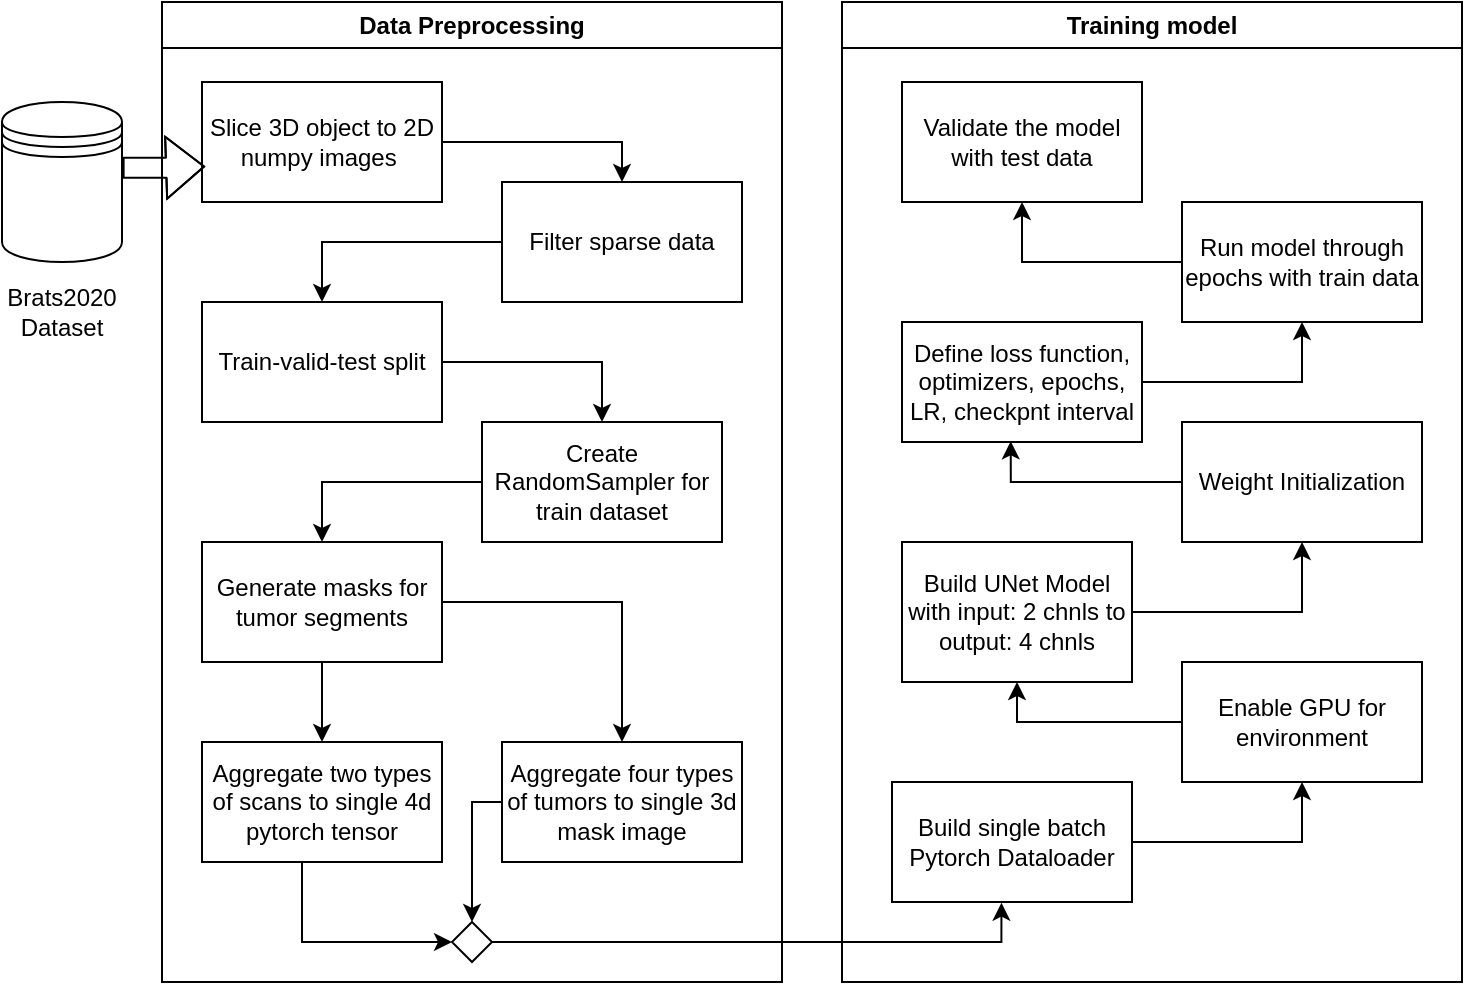 <mxfile version="24.2.8" type="github" pages="2">
  <diagram name="Page-1" id="gcDXCAm0x4AFQ53RrcQE">
    <mxGraphModel dx="1742" dy="601" grid="1" gridSize="10" guides="1" tooltips="1" connect="1" arrows="1" fold="1" page="1" pageScale="1" pageWidth="850" pageHeight="1100" math="0" shadow="0">
      <root>
        <mxCell id="0" />
        <mxCell id="1" parent="0" />
        <mxCell id="GzxcZLsvCSKKQ_b5AqoA-1" value="Data Preprocessing" style="swimlane;whiteSpace=wrap;html=1;" parent="1" vertex="1">
          <mxGeometry x="70" y="40" width="310" height="490" as="geometry" />
        </mxCell>
        <mxCell id="GzxcZLsvCSKKQ_b5AqoA-13" style="edgeStyle=orthogonalEdgeStyle;rounded=0;orthogonalLoop=1;jettySize=auto;html=1;entryX=0.5;entryY=0;entryDx=0;entryDy=0;" parent="GzxcZLsvCSKKQ_b5AqoA-1" source="GzxcZLsvCSKKQ_b5AqoA-5" target="GzxcZLsvCSKKQ_b5AqoA-7" edge="1">
          <mxGeometry relative="1" as="geometry" />
        </mxCell>
        <mxCell id="GzxcZLsvCSKKQ_b5AqoA-5" value="Filter sparse data" style="rounded=0;whiteSpace=wrap;html=1;" parent="GzxcZLsvCSKKQ_b5AqoA-1" vertex="1">
          <mxGeometry x="170" y="90" width="120" height="60" as="geometry" />
        </mxCell>
        <mxCell id="GzxcZLsvCSKKQ_b5AqoA-15" style="edgeStyle=orthogonalEdgeStyle;rounded=0;orthogonalLoop=1;jettySize=auto;html=1;entryX=0.5;entryY=0;entryDx=0;entryDy=0;" parent="GzxcZLsvCSKKQ_b5AqoA-1" source="GzxcZLsvCSKKQ_b5AqoA-6" target="GzxcZLsvCSKKQ_b5AqoA-8" edge="1">
          <mxGeometry relative="1" as="geometry" />
        </mxCell>
        <mxCell id="GzxcZLsvCSKKQ_b5AqoA-6" value="Create RandomSampler for train dataset" style="rounded=0;whiteSpace=wrap;html=1;" parent="GzxcZLsvCSKKQ_b5AqoA-1" vertex="1">
          <mxGeometry x="160" y="210" width="120" height="60" as="geometry" />
        </mxCell>
        <mxCell id="GzxcZLsvCSKKQ_b5AqoA-14" style="edgeStyle=orthogonalEdgeStyle;rounded=0;orthogonalLoop=1;jettySize=auto;html=1;entryX=0.5;entryY=0;entryDx=0;entryDy=0;" parent="GzxcZLsvCSKKQ_b5AqoA-1" source="GzxcZLsvCSKKQ_b5AqoA-7" target="GzxcZLsvCSKKQ_b5AqoA-6" edge="1">
          <mxGeometry relative="1" as="geometry" />
        </mxCell>
        <mxCell id="GzxcZLsvCSKKQ_b5AqoA-7" value="Train-valid-test split" style="rounded=0;whiteSpace=wrap;html=1;" parent="GzxcZLsvCSKKQ_b5AqoA-1" vertex="1">
          <mxGeometry x="20" y="150" width="120" height="60" as="geometry" />
        </mxCell>
        <mxCell id="GzxcZLsvCSKKQ_b5AqoA-16" value="" style="edgeStyle=orthogonalEdgeStyle;rounded=0;orthogonalLoop=1;jettySize=auto;html=1;" parent="GzxcZLsvCSKKQ_b5AqoA-1" source="GzxcZLsvCSKKQ_b5AqoA-8" target="GzxcZLsvCSKKQ_b5AqoA-11" edge="1">
          <mxGeometry relative="1" as="geometry" />
        </mxCell>
        <mxCell id="GzxcZLsvCSKKQ_b5AqoA-17" style="edgeStyle=orthogonalEdgeStyle;rounded=0;orthogonalLoop=1;jettySize=auto;html=1;entryX=0.5;entryY=0;entryDx=0;entryDy=0;" parent="GzxcZLsvCSKKQ_b5AqoA-1" source="GzxcZLsvCSKKQ_b5AqoA-8" target="GzxcZLsvCSKKQ_b5AqoA-9" edge="1">
          <mxGeometry relative="1" as="geometry" />
        </mxCell>
        <mxCell id="GzxcZLsvCSKKQ_b5AqoA-8" value="Generate masks for tumor segments" style="rounded=0;whiteSpace=wrap;html=1;" parent="GzxcZLsvCSKKQ_b5AqoA-1" vertex="1">
          <mxGeometry x="20" y="270" width="120" height="60" as="geometry" />
        </mxCell>
        <mxCell id="GzxcZLsvCSKKQ_b5AqoA-24" style="edgeStyle=orthogonalEdgeStyle;rounded=0;orthogonalLoop=1;jettySize=auto;html=1;entryX=0.5;entryY=0;entryDx=0;entryDy=0;" parent="GzxcZLsvCSKKQ_b5AqoA-1" source="GzxcZLsvCSKKQ_b5AqoA-9" target="GzxcZLsvCSKKQ_b5AqoA-22" edge="1">
          <mxGeometry relative="1" as="geometry">
            <Array as="points">
              <mxPoint x="155" y="400" />
            </Array>
          </mxGeometry>
        </mxCell>
        <mxCell id="GzxcZLsvCSKKQ_b5AqoA-9" value="Aggregate four types of tumors to single 3d mask image" style="rounded=0;whiteSpace=wrap;html=1;" parent="GzxcZLsvCSKKQ_b5AqoA-1" vertex="1">
          <mxGeometry x="170" y="370" width="120" height="60" as="geometry" />
        </mxCell>
        <mxCell id="GzxcZLsvCSKKQ_b5AqoA-12" style="edgeStyle=orthogonalEdgeStyle;rounded=0;orthogonalLoop=1;jettySize=auto;html=1;entryX=0.5;entryY=0;entryDx=0;entryDy=0;" parent="GzxcZLsvCSKKQ_b5AqoA-1" source="GzxcZLsvCSKKQ_b5AqoA-10" target="GzxcZLsvCSKKQ_b5AqoA-5" edge="1">
          <mxGeometry relative="1" as="geometry" />
        </mxCell>
        <mxCell id="GzxcZLsvCSKKQ_b5AqoA-10" value="Slice 3D object to 2D numpy images&amp;nbsp;" style="rounded=0;whiteSpace=wrap;html=1;" parent="GzxcZLsvCSKKQ_b5AqoA-1" vertex="1">
          <mxGeometry x="20" y="40" width="120" height="60" as="geometry" />
        </mxCell>
        <mxCell id="GzxcZLsvCSKKQ_b5AqoA-23" style="edgeStyle=orthogonalEdgeStyle;rounded=0;orthogonalLoop=1;jettySize=auto;html=1;entryX=0;entryY=0.5;entryDx=0;entryDy=0;" parent="GzxcZLsvCSKKQ_b5AqoA-1" source="GzxcZLsvCSKKQ_b5AqoA-11" target="GzxcZLsvCSKKQ_b5AqoA-22" edge="1">
          <mxGeometry relative="1" as="geometry">
            <mxPoint x="110" y="460" as="targetPoint" />
            <Array as="points">
              <mxPoint x="70" y="470" />
            </Array>
          </mxGeometry>
        </mxCell>
        <mxCell id="GzxcZLsvCSKKQ_b5AqoA-11" value="Aggregate two types of scans&amp;nbsp;to single 4d pytorch tensor" style="rounded=0;whiteSpace=wrap;html=1;" parent="GzxcZLsvCSKKQ_b5AqoA-1" vertex="1">
          <mxGeometry x="20" y="370" width="120" height="60" as="geometry" />
        </mxCell>
        <mxCell id="GzxcZLsvCSKKQ_b5AqoA-22" value="" style="rhombus;whiteSpace=wrap;html=1;" parent="GzxcZLsvCSKKQ_b5AqoA-1" vertex="1">
          <mxGeometry x="145" y="460" width="20" height="20" as="geometry" />
        </mxCell>
        <mxCell id="GzxcZLsvCSKKQ_b5AqoA-2" value="Training model" style="swimlane;whiteSpace=wrap;html=1;startSize=23;" parent="1" vertex="1">
          <mxGeometry x="410" y="40" width="310" height="490" as="geometry" />
        </mxCell>
        <mxCell id="GzxcZLsvCSKKQ_b5AqoA-30" style="edgeStyle=orthogonalEdgeStyle;rounded=0;orthogonalLoop=1;jettySize=auto;html=1;entryX=0.5;entryY=1;entryDx=0;entryDy=0;" parent="GzxcZLsvCSKKQ_b5AqoA-2" source="GzxcZLsvCSKKQ_b5AqoA-18" target="GzxcZLsvCSKKQ_b5AqoA-19" edge="1">
          <mxGeometry relative="1" as="geometry" />
        </mxCell>
        <mxCell id="GzxcZLsvCSKKQ_b5AqoA-18" value="Build single batch Pytorch Dataloader" style="rounded=0;whiteSpace=wrap;html=1;" parent="GzxcZLsvCSKKQ_b5AqoA-2" vertex="1">
          <mxGeometry x="25" y="390" width="120" height="60" as="geometry" />
        </mxCell>
        <mxCell id="GzxcZLsvCSKKQ_b5AqoA-31" style="edgeStyle=orthogonalEdgeStyle;rounded=0;orthogonalLoop=1;jettySize=auto;html=1;entryX=0.5;entryY=1;entryDx=0;entryDy=0;" parent="GzxcZLsvCSKKQ_b5AqoA-2" source="GzxcZLsvCSKKQ_b5AqoA-19" target="GzxcZLsvCSKKQ_b5AqoA-20" edge="1">
          <mxGeometry relative="1" as="geometry" />
        </mxCell>
        <mxCell id="GzxcZLsvCSKKQ_b5AqoA-19" value="Enable GPU for environment" style="rounded=0;whiteSpace=wrap;html=1;" parent="GzxcZLsvCSKKQ_b5AqoA-2" vertex="1">
          <mxGeometry x="170" y="330" width="120" height="60" as="geometry" />
        </mxCell>
        <mxCell id="GzxcZLsvCSKKQ_b5AqoA-32" style="edgeStyle=orthogonalEdgeStyle;rounded=0;orthogonalLoop=1;jettySize=auto;html=1;entryX=0.5;entryY=1;entryDx=0;entryDy=0;" parent="GzxcZLsvCSKKQ_b5AqoA-2" source="GzxcZLsvCSKKQ_b5AqoA-20" target="GzxcZLsvCSKKQ_b5AqoA-26" edge="1">
          <mxGeometry relative="1" as="geometry" />
        </mxCell>
        <mxCell id="GzxcZLsvCSKKQ_b5AqoA-20" value="Build UNet Model with input: 2 chnls to output: 4 chnls" style="rounded=0;whiteSpace=wrap;html=1;" parent="GzxcZLsvCSKKQ_b5AqoA-2" vertex="1">
          <mxGeometry x="30" y="270" width="115" height="70" as="geometry" />
        </mxCell>
        <mxCell id="GzxcZLsvCSKKQ_b5AqoA-26" value="Weight Initialization" style="rounded=0;whiteSpace=wrap;html=1;" parent="GzxcZLsvCSKKQ_b5AqoA-2" vertex="1">
          <mxGeometry x="170" y="210" width="120" height="60" as="geometry" />
        </mxCell>
        <mxCell id="GzxcZLsvCSKKQ_b5AqoA-34" style="edgeStyle=orthogonalEdgeStyle;rounded=0;orthogonalLoop=1;jettySize=auto;html=1;entryX=0.5;entryY=1;entryDx=0;entryDy=0;" parent="GzxcZLsvCSKKQ_b5AqoA-2" source="GzxcZLsvCSKKQ_b5AqoA-27" target="GzxcZLsvCSKKQ_b5AqoA-28" edge="1">
          <mxGeometry relative="1" as="geometry" />
        </mxCell>
        <mxCell id="GzxcZLsvCSKKQ_b5AqoA-27" value="Define loss function, optimizers, epochs, LR, checkpnt interval" style="rounded=0;whiteSpace=wrap;html=1;" parent="GzxcZLsvCSKKQ_b5AqoA-2" vertex="1">
          <mxGeometry x="30" y="160" width="120" height="60" as="geometry" />
        </mxCell>
        <mxCell id="GzxcZLsvCSKKQ_b5AqoA-35" style="edgeStyle=orthogonalEdgeStyle;rounded=0;orthogonalLoop=1;jettySize=auto;html=1;entryX=0.5;entryY=1;entryDx=0;entryDy=0;" parent="GzxcZLsvCSKKQ_b5AqoA-2" source="GzxcZLsvCSKKQ_b5AqoA-28" target="GzxcZLsvCSKKQ_b5AqoA-29" edge="1">
          <mxGeometry relative="1" as="geometry" />
        </mxCell>
        <mxCell id="GzxcZLsvCSKKQ_b5AqoA-28" value="Run model through epochs with train data" style="rounded=0;whiteSpace=wrap;html=1;" parent="GzxcZLsvCSKKQ_b5AqoA-2" vertex="1">
          <mxGeometry x="170" y="100" width="120" height="60" as="geometry" />
        </mxCell>
        <mxCell id="GzxcZLsvCSKKQ_b5AqoA-29" value="Validate the model with test data" style="rounded=0;whiteSpace=wrap;html=1;" parent="GzxcZLsvCSKKQ_b5AqoA-2" vertex="1">
          <mxGeometry x="30" y="40" width="120" height="60" as="geometry" />
        </mxCell>
        <mxCell id="GzxcZLsvCSKKQ_b5AqoA-33" style="edgeStyle=orthogonalEdgeStyle;rounded=0;orthogonalLoop=1;jettySize=auto;html=1;entryX=0.453;entryY=0.994;entryDx=0;entryDy=0;entryPerimeter=0;" parent="GzxcZLsvCSKKQ_b5AqoA-2" source="GzxcZLsvCSKKQ_b5AqoA-26" target="GzxcZLsvCSKKQ_b5AqoA-27" edge="1">
          <mxGeometry relative="1" as="geometry" />
        </mxCell>
        <mxCell id="GzxcZLsvCSKKQ_b5AqoA-36" style="edgeStyle=orthogonalEdgeStyle;rounded=1;orthogonalLoop=1;jettySize=auto;html=1;entryX=0.013;entryY=0.704;entryDx=0;entryDy=0;exitX=0.559;exitY=1.005;exitDx=0;exitDy=0;exitPerimeter=0;entryPerimeter=0;shape=flexArrow;strokeWidth=1;shadow=0;textShadow=0;" parent="1" target="GzxcZLsvCSKKQ_b5AqoA-10" edge="1">
          <mxGeometry relative="1" as="geometry">
            <mxPoint x="50.3" y="122.92" as="sourcePoint" />
            <Array as="points">
              <mxPoint x="71" y="123" />
            </Array>
          </mxGeometry>
        </mxCell>
        <mxCell id="GzxcZLsvCSKKQ_b5AqoA-25" style="edgeStyle=orthogonalEdgeStyle;rounded=0;orthogonalLoop=1;jettySize=auto;html=1;entryX=0.456;entryY=1.006;entryDx=0;entryDy=0;entryPerimeter=0;" parent="1" source="GzxcZLsvCSKKQ_b5AqoA-22" target="GzxcZLsvCSKKQ_b5AqoA-18" edge="1">
          <mxGeometry relative="1" as="geometry" />
        </mxCell>
        <mxCell id="pD99O_sQi7r6Lwbuvmdn-1" value="" style="shape=datastore;whiteSpace=wrap;html=1;" vertex="1" parent="1">
          <mxGeometry x="-10" y="90" width="60" height="80" as="geometry" />
        </mxCell>
        <mxCell id="pD99O_sQi7r6Lwbuvmdn-3" value="Brats2020 Dataset" style="text;html=1;align=center;verticalAlign=middle;whiteSpace=wrap;rounded=0;" vertex="1" parent="1">
          <mxGeometry x="-10" y="180" width="60" height="30" as="geometry" />
        </mxCell>
      </root>
    </mxGraphModel>
  </diagram>
  <diagram id="GzJ2xIFKUTjvVg0OfYBE" name="Page-2">
    <mxGraphModel dx="1235" dy="664" grid="1" gridSize="10" guides="1" tooltips="1" connect="1" arrows="1" fold="1" page="1" pageScale="1" pageWidth="850" pageHeight="1100" math="0" shadow="0">
      <root>
        <mxCell id="0" />
        <mxCell id="1" parent="0" />
        <mxCell id="geuT7gX6Yo3e9CQDhLQT-4" value="Conv2d 64x64&lt;br style=&quot;font-size: 10px;&quot;&gt;2 chnls" style="rounded=0;whiteSpace=wrap;html=1;fontSize=10;" vertex="1" parent="1">
          <mxGeometry x="380" y="190.63" width="50" height="280" as="geometry" />
        </mxCell>
        <mxCell id="geuT7gX6Yo3e9CQDhLQT-5" value="Conv2d 32x32&lt;br style=&quot;font-size: 10px;&quot;&gt;2 chnls" style="rounded=0;whiteSpace=wrap;html=1;fontSize=10;" vertex="1" parent="1">
          <mxGeometry x="240" y="109.38" width="50" height="361.25" as="geometry" />
        </mxCell>
        <mxCell id="geuT7gX6Yo3e9CQDhLQT-6" value="Conv2d 128x128&lt;br style=&quot;font-size: 10px;&quot;&gt;2 chnls" style="rounded=0;whiteSpace=wrap;html=1;fontSize=10;" vertex="1" parent="1">
          <mxGeometry x="590" y="250" width="50" height="220.63" as="geometry" />
        </mxCell>
        <mxCell id="geuT7gX6Yo3e9CQDhLQT-7" value="Conv2d 256x256&lt;br style=&quot;font-size: 10px;&quot;&gt;2 chnls" style="rounded=0;whiteSpace=wrap;html=1;fontSize=10;" vertex="1" parent="1">
          <mxGeometry x="680" y="310" width="50" height="160.63" as="geometry" />
        </mxCell>
        <mxCell id="geuT7gX6Yo3e9CQDhLQT-8" value="Conv2d 512x512&lt;br style=&quot;font-size: 10px;&quot;&gt;2 chnls" style="rounded=0;whiteSpace=wrap;html=1;fontSize=10;" vertex="1" parent="1">
          <mxGeometry x="750" y="370" width="50" height="100.63" as="geometry" />
        </mxCell>
        <mxCell id="geuT7gX6Yo3e9CQDhLQT-9" value="Conv2d 32x32&lt;br style=&quot;font-size: 10px;&quot;&gt;2 chnls" style="rounded=0;whiteSpace=wrap;html=1;fontSize=10;" vertex="1" parent="1">
          <mxGeometry x="890" y="310" width="50" height="160.63" as="geometry" />
        </mxCell>
        <mxCell id="geuT7gX6Yo3e9CQDhLQT-10" value="Conv2d 32x32&lt;br style=&quot;font-size: 10px;&quot;&gt;2 chnls" style="rounded=0;whiteSpace=wrap;html=1;fontSize=10;" vertex="1" parent="1">
          <mxGeometry x="820" y="370" width="50" height="100.63" as="geometry" />
        </mxCell>
        <mxCell id="geuT7gX6Yo3e9CQDhLQT-11" value="Conv2d 32x32&lt;br style=&quot;font-size: 10px;&quot;&gt;2 chnls" style="rounded=0;whiteSpace=wrap;html=1;fontSize=10;" vertex="1" parent="1">
          <mxGeometry x="960" y="250" width="50" height="220.63" as="geometry" />
        </mxCell>
        <mxCell id="geuT7gX6Yo3e9CQDhLQT-12" value="Conv2d 32x32&lt;br style=&quot;font-size: 10px;&quot;&gt;2 chnls" style="rounded=0;whiteSpace=wrap;html=1;fontSize=10;" vertex="1" parent="1">
          <mxGeometry x="1030" y="190" width="50" height="280.63" as="geometry" />
        </mxCell>
        <mxCell id="geuT7gX6Yo3e9CQDhLQT-13" value="Conv2d 32x32&lt;br style=&quot;font-size: 10px;&quot;&gt;2 chnls" style="rounded=0;whiteSpace=wrap;html=1;fontSize=10;" vertex="1" parent="1">
          <mxGeometry x="1100" y="110" width="50" height="360.63" as="geometry" />
        </mxCell>
        <mxCell id="geuT7gX6Yo3e9CQDhLQT-14" value="Conv2d 32x32&lt;br style=&quot;font-size: 10px;&quot;&gt;2 chnls" style="rounded=0;whiteSpace=wrap;html=1;fontSize=10;" vertex="1" parent="1">
          <mxGeometry x="310" y="109.38" width="50" height="361.25" as="geometry" />
        </mxCell>
        <mxCell id="geuT7gX6Yo3e9CQDhLQT-15" value="Conv2d 64x64&lt;br style=&quot;font-size: 10px;&quot;&gt;2 chnls" style="rounded=0;whiteSpace=wrap;html=1;fontSize=10;" vertex="1" parent="1">
          <mxGeometry x="450" y="190.63" width="50" height="280" as="geometry" />
        </mxCell>
        <mxCell id="geuT7gX6Yo3e9CQDhLQT-16" value="Conv2d 128x128&lt;br style=&quot;font-size: 10px;&quot;&gt;2 chnls" style="rounded=0;whiteSpace=wrap;html=1;fontSize=10;" vertex="1" parent="1">
          <mxGeometry x="520" y="250" width="50" height="220.63" as="geometry" />
        </mxCell>
      </root>
    </mxGraphModel>
  </diagram>
</mxfile>
